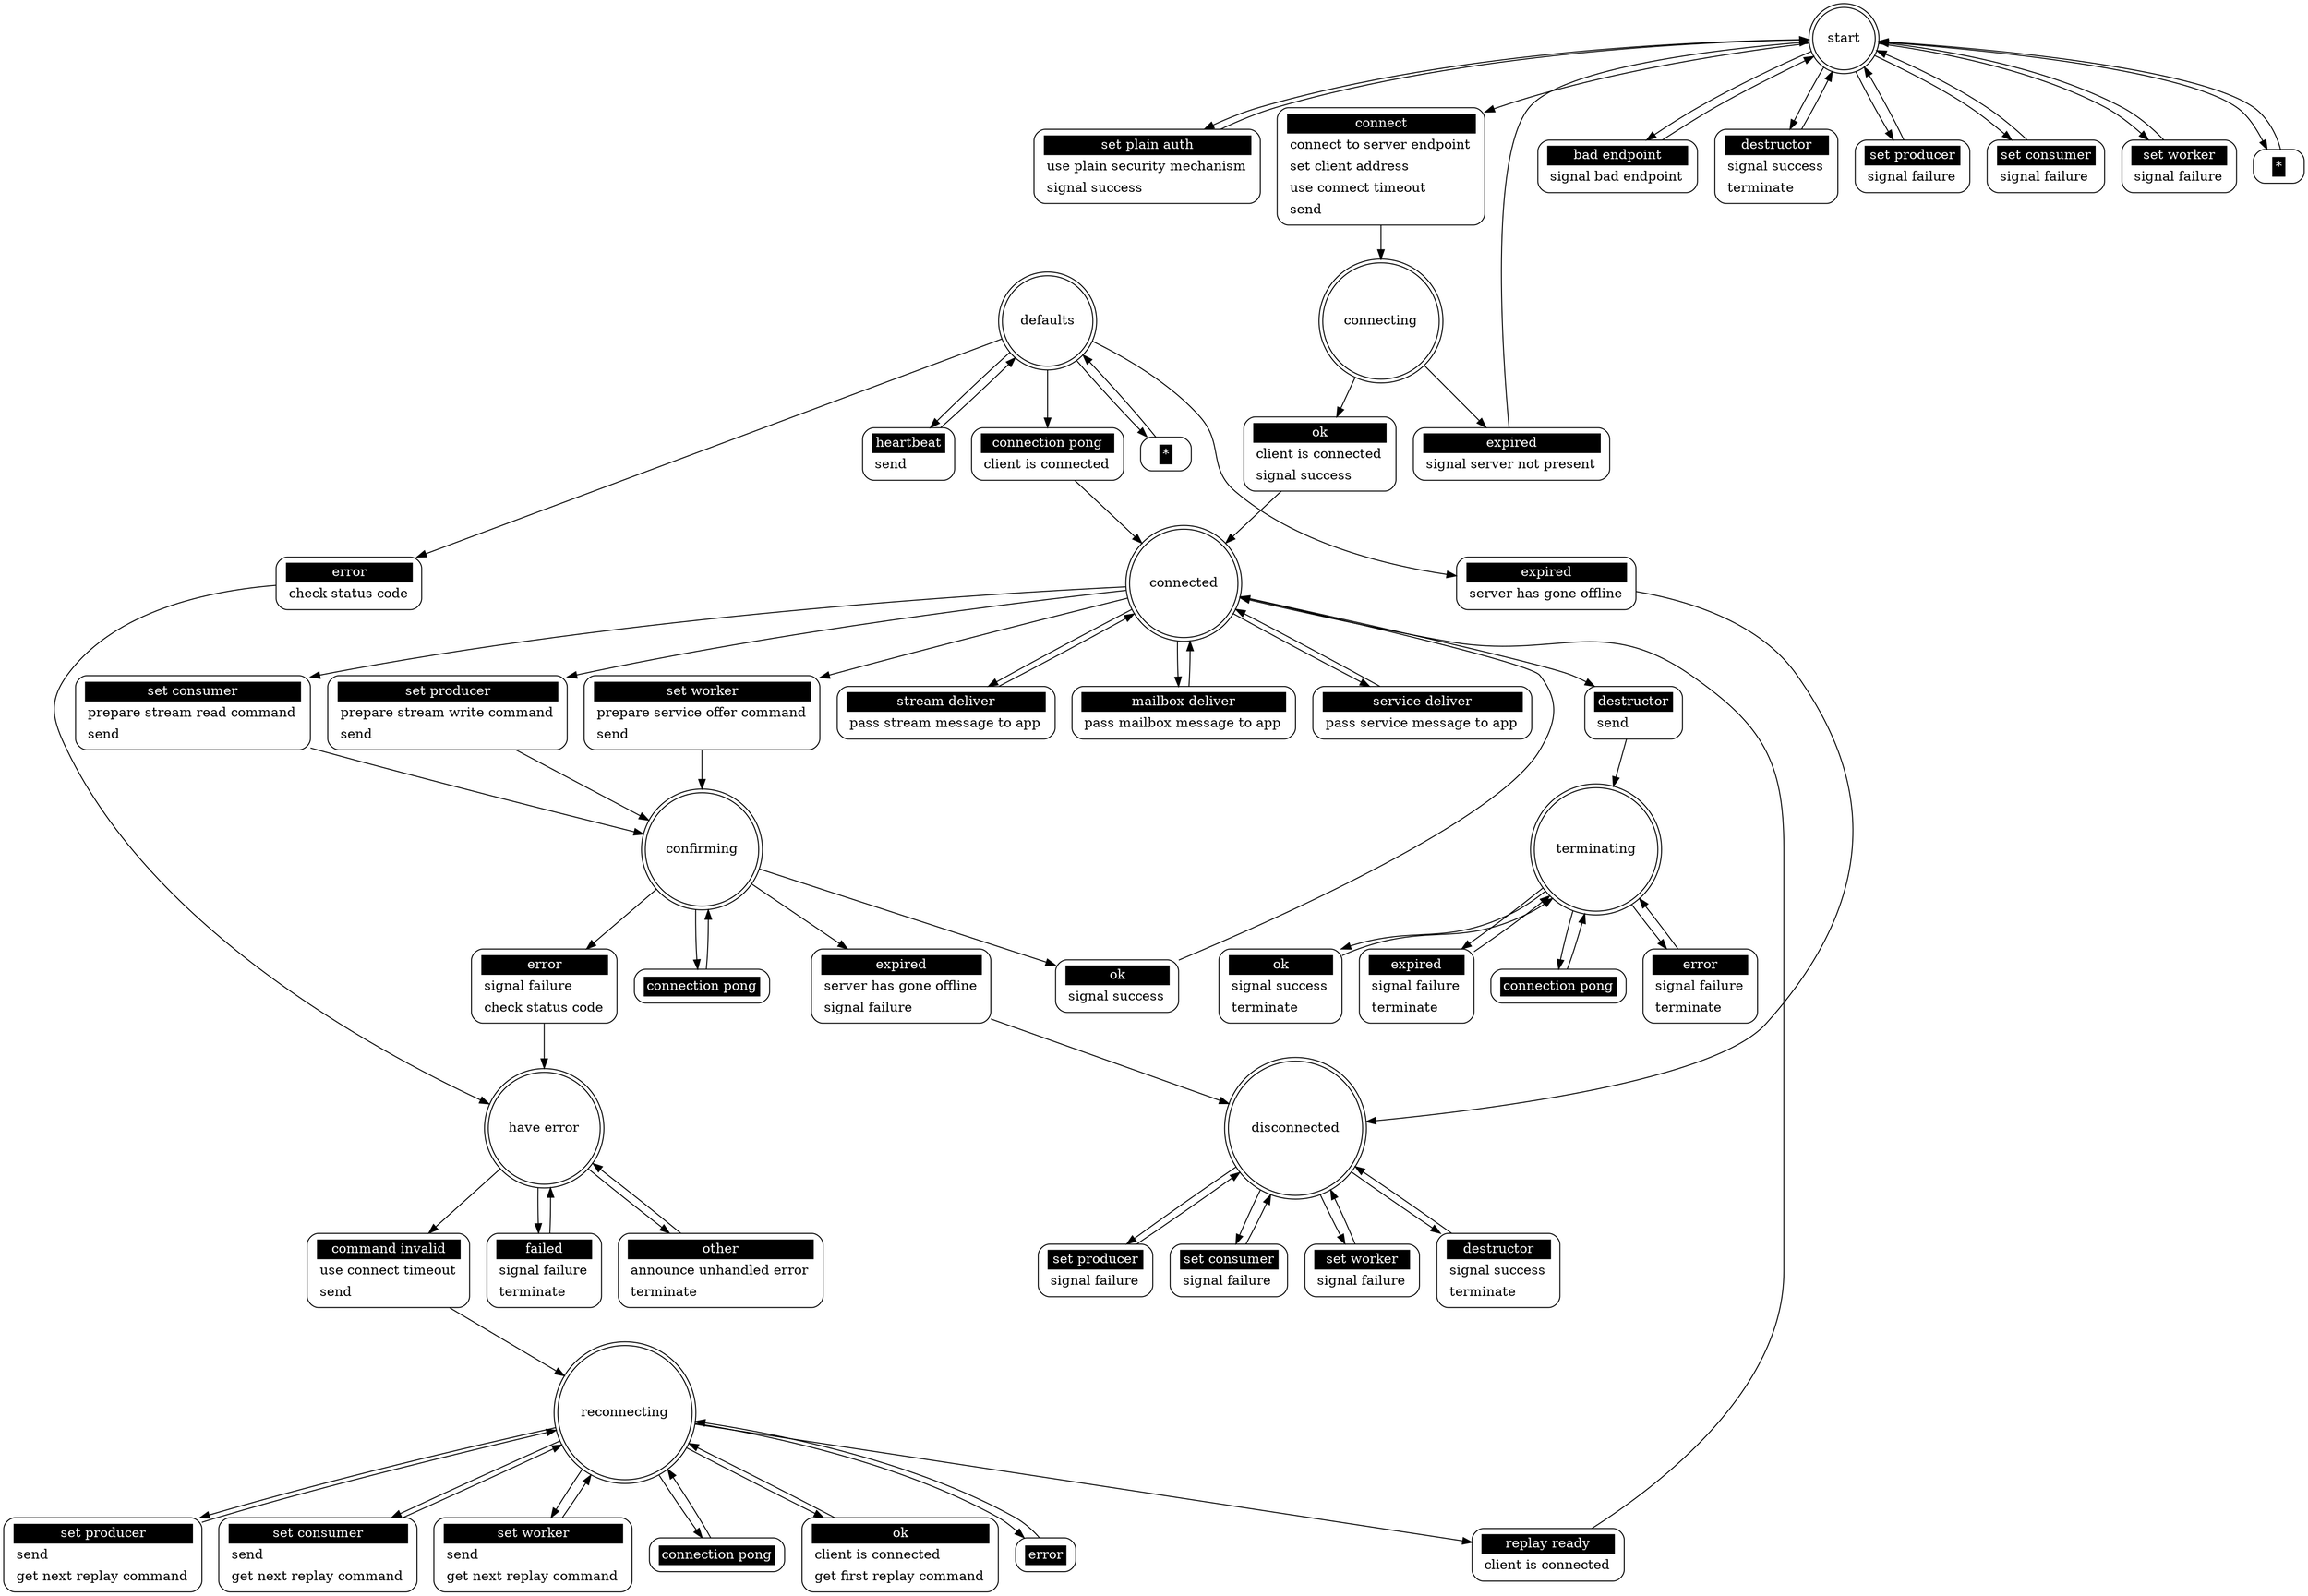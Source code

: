 ## Automatically generated from mlm_client.xml    by gsl
digraph "mlm_client"    {

 "start"   [shape = "doublecircle"];
 "start         set plain auth" [shape = "Mrecord" label = <<table border="0"   cellborder="0"   cellpadding="3"   bgcolor="white"><tr><td   bgcolor="black"   align="center"   colspan="2"><font   color="white">set plain auth</font></td></tr><tr><td align="left"   port="r3">use plain security mechanism</td></tr><tr><td align="left"   port="r3">signal success</td></tr></table>>];
 "start"         -> "start         set plain auth";
 "start         set plain auth" -> "start";
 "start         connect"       [shape = "Mrecord" label = <<table border="0"   cellborder="0"   cellpadding="3"   bgcolor="white"><tr><td   bgcolor="black"   align="center"   colspan="2"><font   color="white">connect</font></td></tr><tr><td align="left"   port="r3">connect to server endpoint</td></tr><tr><td align="left"   port="r3">set client address</td></tr><tr><td align="left"   port="r3">use connect timeout</td></tr><tr><td align="left"   port="r3">send</td></tr></table>>];
 "start"         -> "start         connect";
 "start         connect"       -> "connecting";
 "start         bad endpoint"  [shape = "Mrecord" label = <<table border="0"   cellborder="0"   cellpadding="3"   bgcolor="white"><tr><td   bgcolor="black"   align="center"   colspan="2"><font   color="white">bad endpoint</font></td></tr><tr><td align="left"   port="r3">signal bad endpoint</td></tr></table>>];
 "start"         -> "start         bad endpoint";
 "start         bad endpoint"  -> "start";
 "start         destructor"    [shape = "Mrecord" label = <<table border="0"   cellborder="0"   cellpadding="3"   bgcolor="white"><tr><td   bgcolor="black"   align="center"   colspan="2"><font   color="white">destructor</font></td></tr><tr><td align="left"   port="r3">signal success</td></tr><tr><td align="left"   port="r3">terminate</td></tr></table>>];
 "start"         -> "start         destructor";
 "start         destructor"    -> "start";
 "start         set producer"  [shape = "Mrecord" label = <<table border="0"   cellborder="0"   cellpadding="3"   bgcolor="white"><tr><td   bgcolor="black"   align="center"   colspan="2"><font   color="white">set producer</font></td></tr><tr><td align="left"   port="r3">signal failure</td></tr></table>>];
 "start"         -> "start         set producer";
 "start         set producer"  -> "start";
 "start         set consumer"  [shape = "Mrecord" label = <<table border="0"   cellborder="0"   cellpadding="3"   bgcolor="white"><tr><td   bgcolor="black"   align="center"   colspan="2"><font   color="white">set consumer</font></td></tr><tr><td align="left"   port="r3">signal failure</td></tr></table>>];
 "start"         -> "start         set consumer";
 "start         set consumer"  -> "start";
 "start         set worker"    [shape = "Mrecord" label = <<table border="0"   cellborder="0"   cellpadding="3"   bgcolor="white"><tr><td   bgcolor="black"   align="center"   colspan="2"><font   color="white">set worker</font></td></tr><tr><td align="left"   port="r3">signal failure</td></tr></table>>];
 "start"         -> "start         set worker";
 "start         set worker"    -> "start";
 "start         *"             [shape = "Mrecord" label = <<table border="0"   cellborder="0"   cellpadding="3"   bgcolor="white"><tr><td   bgcolor="black"   align="center"   colspan="2"><font   color="white">*</font></td></tr></table>>];
 "start"         -> "start         *";
 "start         *"             -> "start";

 "connecting" [shape = "doublecircle"];
 "connecting    ok"            [shape = "Mrecord" label = <<table border="0"   cellborder="0"   cellpadding="3"   bgcolor="white"><tr><td   bgcolor="black"   align="center"   colspan="2"><font   color="white">ok</font></td></tr><tr><td align="left"   port="r3">client is connected</td></tr><tr><td align="left"   port="r3">signal success</td></tr></table>>];
 "connecting"    -> "connecting    ok";
 "connecting    ok"            -> "connected";
 "connecting    expired"       [shape = "Mrecord" label = <<table border="0"   cellborder="0"   cellpadding="3"   bgcolor="white"><tr><td   bgcolor="black"   align="center"   colspan="2"><font   color="white">expired</font></td></tr><tr><td align="left"   port="r3">signal server not present</td></tr></table>>];
 "connecting"    -> "connecting    expired";
 "connecting    expired"       -> "start";

 "connected" [shape = "doublecircle"];
 "connected     set producer"  [shape = "Mrecord" label = <<table border="0"   cellborder="0"   cellpadding="3"   bgcolor="white"><tr><td   bgcolor="black"   align="center"   colspan="2"><font   color="white">set producer</font></td></tr><tr><td align="left"   port="r3">prepare stream write command</td></tr><tr><td align="left"   port="r3">send</td></tr></table>>];
 "connected"     -> "connected     set producer";
 "connected     set producer"  -> "confirming";
 "connected     set consumer"  [shape = "Mrecord" label = <<table border="0"   cellborder="0"   cellpadding="3"   bgcolor="white"><tr><td   bgcolor="black"   align="center"   colspan="2"><font   color="white">set consumer</font></td></tr><tr><td align="left"   port="r3">prepare stream read command</td></tr><tr><td align="left"   port="r3">send</td></tr></table>>];
 "connected"     -> "connected     set consumer";
 "connected     set consumer"  -> "confirming";
 "connected     set worker"    [shape = "Mrecord" label = <<table border="0"   cellborder="0"   cellpadding="3"   bgcolor="white"><tr><td   bgcolor="black"   align="center"   colspan="2"><font   color="white">set worker</font></td></tr><tr><td align="left"   port="r3">prepare service offer command</td></tr><tr><td align="left"   port="r3">send</td></tr></table>>];
 "connected"     -> "connected     set worker";
 "connected     set worker"    -> "confirming";
 "connected     destructor"    [shape = "Mrecord" label = <<table border="0"   cellborder="0"   cellpadding="3"   bgcolor="white"><tr><td   bgcolor="black"   align="center"   colspan="2"><font   color="white">destructor</font></td></tr><tr><td align="left"   port="r3">send</td></tr></table>>];
 "connected"     -> "connected     destructor";
 "connected     destructor"    -> "terminating";
 "connected     stream deliver" [shape = "Mrecord" label = <<table border="0"   cellborder="0"   cellpadding="3"   bgcolor="white"><tr><td   bgcolor="black"   align="center"   colspan="2"><font   color="white">stream deliver</font></td></tr><tr><td align="left"   port="r3">pass stream message to app</td></tr></table>>];
 "connected"     -> "connected     stream deliver";
 "connected     stream deliver" -> "connected";
 "connected     mailbox deliver" [shape = "Mrecord" label = <<table border="0"   cellborder="0"   cellpadding="3"   bgcolor="white"><tr><td   bgcolor="black"   align="center"   colspan="2"><font   color="white">mailbox deliver</font></td></tr><tr><td align="left"   port="r3">pass mailbox message to app</td></tr></table>>];
 "connected"     -> "connected     mailbox deliver";
 "connected     mailbox deliver" -> "connected";
 "connected     service deliver" [shape = "Mrecord" label = <<table border="0"   cellborder="0"   cellpadding="3"   bgcolor="white"><tr><td   bgcolor="black"   align="center"   colspan="2"><font   color="white">service deliver</font></td></tr><tr><td align="left"   port="r3">pass service message to app</td></tr></table>>];
 "connected"     -> "connected     service deliver";
 "connected     service deliver" -> "connected";

 "confirming" [shape = "doublecircle"];
 "confirming    expired"       [shape = "Mrecord" label = <<table border="0"   cellborder="0"   cellpadding="3"   bgcolor="white"><tr><td   bgcolor="black"   align="center"   colspan="2"><font   color="white">expired</font></td></tr><tr><td align="left"   port="r3">server has gone offline</td></tr><tr><td align="left"   port="r3">signal failure</td></tr></table>>];
 "confirming"    -> "confirming    expired";
 "confirming    expired"       -> "disconnected";
 "confirming    ok"            [shape = "Mrecord" label = <<table border="0"   cellborder="0"   cellpadding="3"   bgcolor="white"><tr><td   bgcolor="black"   align="center"   colspan="2"><font   color="white">ok</font></td></tr><tr><td align="left"   port="r3">signal success</td></tr></table>>];
 "confirming"    -> "confirming    ok";
 "confirming    ok"            -> "connected";
 "confirming    error"         [shape = "Mrecord" label = <<table border="0"   cellborder="0"   cellpadding="3"   bgcolor="white"><tr><td   bgcolor="black"   align="center"   colspan="2"><font   color="white">error</font></td></tr><tr><td align="left"   port="r3">signal failure</td></tr><tr><td align="left"   port="r3">check status code</td></tr></table>>];
 "confirming"    -> "confirming    error";
 "confirming    error"         -> "have error";
 "confirming    connection pong" [shape = "Mrecord" label = <<table border="0"   cellborder="0"   cellpadding="3"   bgcolor="white"><tr><td   bgcolor="black"   align="center"   colspan="2"><font   color="white">connection pong</font></td></tr></table>>];
 "confirming"    -> "confirming    connection pong";
 "confirming    connection pong" -> "confirming";

 "terminating" [shape = "doublecircle"];
 "terminating   ok"            [shape = "Mrecord" label = <<table border="0"   cellborder="0"   cellpadding="3"   bgcolor="white"><tr><td   bgcolor="black"   align="center"   colspan="2"><font   color="white">ok</font></td></tr><tr><td align="left"   port="r3">signal success</td></tr><tr><td align="left"   port="r3">terminate</td></tr></table>>];
 "terminating"   -> "terminating   ok";
 "terminating   ok"            -> "terminating";
 "terminating   expired"       [shape = "Mrecord" label = <<table border="0"   cellborder="0"   cellpadding="3"   bgcolor="white"><tr><td   bgcolor="black"   align="center"   colspan="2"><font   color="white">expired</font></td></tr><tr><td align="left"   port="r3">signal failure</td></tr><tr><td align="left"   port="r3">terminate</td></tr></table>>];
 "terminating"   -> "terminating   expired";
 "terminating   expired"       -> "terminating";
 "terminating   connection pong" [shape = "Mrecord" label = <<table border="0"   cellborder="0"   cellpadding="3"   bgcolor="white"><tr><td   bgcolor="black"   align="center"   colspan="2"><font   color="white">connection pong</font></td></tr></table>>];
 "terminating"   -> "terminating   connection pong";
 "terminating   connection pong" -> "terminating";
 "terminating   error"         [shape = "Mrecord" label = <<table border="0"   cellborder="0"   cellpadding="3"   bgcolor="white"><tr><td   bgcolor="black"   align="center"   colspan="2"><font   color="white">error</font></td></tr><tr><td align="left"   port="r3">signal failure</td></tr><tr><td align="left"   port="r3">terminate</td></tr></table>>];
 "terminating"   -> "terminating   error";
 "terminating   error"         -> "terminating";

 "reconnecting" [shape = "doublecircle"];
 "reconnecting  ok"            [shape = "Mrecord" label = <<table border="0"   cellborder="0"   cellpadding="3"   bgcolor="white"><tr><td   bgcolor="black"   align="center"   colspan="2"><font   color="white">ok</font></td></tr><tr><td align="left"   port="r3">client is connected</td></tr><tr><td align="left"   port="r3">get first replay command</td></tr></table>>];
 "reconnecting"  -> "reconnecting  ok";
 "reconnecting  ok"            -> "reconnecting";
 "reconnecting  error"         [shape = "Mrecord" label = <<table border="0"   cellborder="0"   cellpadding="3"   bgcolor="white"><tr><td   bgcolor="black"   align="center"   colspan="2"><font   color="white">error</font></td></tr></table>>];
 "reconnecting"  -> "reconnecting  error";
 "reconnecting  error"         -> "reconnecting";
 "reconnecting  set producer"  [shape = "Mrecord" label = <<table border="0"   cellborder="0"   cellpadding="3"   bgcolor="white"><tr><td   bgcolor="black"   align="center"   colspan="2"><font   color="white">set producer</font></td></tr><tr><td align="left"   port="r3">send</td></tr><tr><td align="left"   port="r3">get next replay command</td></tr></table>>];
 "reconnecting"  -> "reconnecting  set producer";
 "reconnecting  set producer"  -> "reconnecting";
 "reconnecting  set consumer"  [shape = "Mrecord" label = <<table border="0"   cellborder="0"   cellpadding="3"   bgcolor="white"><tr><td   bgcolor="black"   align="center"   colspan="2"><font   color="white">set consumer</font></td></tr><tr><td align="left"   port="r3">send</td></tr><tr><td align="left"   port="r3">get next replay command</td></tr></table>>];
 "reconnecting"  -> "reconnecting  set consumer";
 "reconnecting  set consumer"  -> "reconnecting";
 "reconnecting  set worker"    [shape = "Mrecord" label = <<table border="0"   cellborder="0"   cellpadding="3"   bgcolor="white"><tr><td   bgcolor="black"   align="center"   colspan="2"><font   color="white">set worker</font></td></tr><tr><td align="left"   port="r3">send</td></tr><tr><td align="left"   port="r3">get next replay command</td></tr></table>>];
 "reconnecting"  -> "reconnecting  set worker";
 "reconnecting  set worker"    -> "reconnecting";
 "reconnecting  replay ready"  [shape = "Mrecord" label = <<table border="0"   cellborder="0"   cellpadding="3"   bgcolor="white"><tr><td   bgcolor="black"   align="center"   colspan="2"><font   color="white">replay ready</font></td></tr><tr><td align="left"   port="r3">client is connected</td></tr></table>>];
 "reconnecting"  -> "reconnecting  replay ready";
 "reconnecting  replay ready"  -> "connected";
 "reconnecting  connection pong" [shape = "Mrecord" label = <<table border="0"   cellborder="0"   cellpadding="3"   bgcolor="white"><tr><td   bgcolor="black"   align="center"   colspan="2"><font   color="white">connection pong</font></td></tr></table>>];
 "reconnecting"  -> "reconnecting  connection pong";
 "reconnecting  connection pong" -> "reconnecting";

 "disconnected" [shape = "doublecircle"];
 "disconnected  set producer"  [shape = "Mrecord" label = <<table border="0"   cellborder="0"   cellpadding="3"   bgcolor="white"><tr><td   bgcolor="black"   align="center"   colspan="2"><font   color="white">set producer</font></td></tr><tr><td align="left"   port="r3">signal failure</td></tr></table>>];
 "disconnected"  -> "disconnected  set producer";
 "disconnected  set producer"  -> "disconnected";
 "disconnected  set consumer"  [shape = "Mrecord" label = <<table border="0"   cellborder="0"   cellpadding="3"   bgcolor="white"><tr><td   bgcolor="black"   align="center"   colspan="2"><font   color="white">set consumer</font></td></tr><tr><td align="left"   port="r3">signal failure</td></tr></table>>];
 "disconnected"  -> "disconnected  set consumer";
 "disconnected  set consumer"  -> "disconnected";
 "disconnected  set worker"    [shape = "Mrecord" label = <<table border="0"   cellborder="0"   cellpadding="3"   bgcolor="white"><tr><td   bgcolor="black"   align="center"   colspan="2"><font   color="white">set worker</font></td></tr><tr><td align="left"   port="r3">signal failure</td></tr></table>>];
 "disconnected"  -> "disconnected  set worker";
 "disconnected  set worker"    -> "disconnected";
 "disconnected  destructor"    [shape = "Mrecord" label = <<table border="0"   cellborder="0"   cellpadding="3"   bgcolor="white"><tr><td   bgcolor="black"   align="center"   colspan="2"><font   color="white">destructor</font></td></tr><tr><td align="left"   port="r3">signal success</td></tr><tr><td align="left"   port="r3">terminate</td></tr></table>>];
 "disconnected"  -> "disconnected  destructor";
 "disconnected  destructor"    -> "disconnected";

 "defaults" [shape = "doublecircle"];
 "defaults      heartbeat"     [shape = "Mrecord" label = <<table border="0"   cellborder="0"   cellpadding="3"   bgcolor="white"><tr><td   bgcolor="black"   align="center"   colspan="2"><font   color="white">heartbeat</font></td></tr><tr><td align="left"   port="r3">send</td></tr></table>>];
 "defaults"      -> "defaults      heartbeat";
 "defaults      heartbeat"     -> "defaults";
 "defaults      connection pong" [shape = "Mrecord" label = <<table border="0"   cellborder="0"   cellpadding="3"   bgcolor="white"><tr><td   bgcolor="black"   align="center"   colspan="2"><font   color="white">connection pong</font></td></tr><tr><td align="left"   port="r3">client is connected</td></tr></table>>];
 "defaults"      -> "defaults      connection pong";
 "defaults      connection pong" -> "connected";
 "defaults      expired"       [shape = "Mrecord" label = <<table border="0"   cellborder="0"   cellpadding="3"   bgcolor="white"><tr><td   bgcolor="black"   align="center"   colspan="2"><font   color="white">expired</font></td></tr><tr><td align="left"   port="r3">server has gone offline</td></tr></table>>];
 "defaults"      -> "defaults      expired";
 "defaults      expired"       -> "disconnected";
 "defaults      error"         [shape = "Mrecord" label = <<table border="0"   cellborder="0"   cellpadding="3"   bgcolor="white"><tr><td   bgcolor="black"   align="center"   colspan="2"><font   color="white">error</font></td></tr><tr><td align="left"   port="r3">check status code</td></tr></table>>];
 "defaults"      -> "defaults      error";
 "defaults      error"         -> "have error";
 "defaults      *"             [shape = "Mrecord" label = <<table border="0"   cellborder="0"   cellpadding="3"   bgcolor="white"><tr><td   bgcolor="black"   align="center"   colspan="2"><font   color="white">*</font></td></tr></table>>];
 "defaults"      -> "defaults      *";
 "defaults      *"             -> "defaults";

 "have error" [shape = "doublecircle"];
 "have error    command invalid" [shape = "Mrecord" label = <<table border="0"   cellborder="0"   cellpadding="3"   bgcolor="white"><tr><td   bgcolor="black"   align="center"   colspan="2"><font   color="white">command invalid</font></td></tr><tr><td align="left"   port="r3">use connect timeout</td></tr><tr><td align="left"   port="r3">send</td></tr></table>>];
 "have error"    -> "have error    command invalid";
 "have error    command invalid" -> "reconnecting";
 "have error    failed"        [shape = "Mrecord" label = <<table border="0"   cellborder="0"   cellpadding="3"   bgcolor="white"><tr><td   bgcolor="black"   align="center"   colspan="2"><font   color="white">failed</font></td></tr><tr><td align="left"   port="r3">signal failure</td></tr><tr><td align="left"   port="r3">terminate</td></tr></table>>];
 "have error"    -> "have error    failed";
 "have error    failed"        -> "have error";
 "have error    other"         [shape = "Mrecord" label = <<table border="0"   cellborder="0"   cellpadding="3"   bgcolor="white"><tr><td   bgcolor="black"   align="center"   colspan="2"><font   color="white">other</font></td></tr><tr><td align="left"   port="r3">announce unhandled error</td></tr><tr><td align="left"   port="r3">terminate</td></tr></table>>];
 "have error"    -> "have error    other";
 "have error    other"         -> "have error";
}
